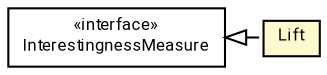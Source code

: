 #!/usr/local/bin/dot
#
# Class diagram 
# Generated by UMLGraph version R5_7_2-60-g0e99a6 (http://www.spinellis.gr/umlgraph/)
#

digraph G {
	graph [fontnames="svg"]
	edge [fontname="Roboto",fontsize=7,labelfontname="Roboto",labelfontsize=7,color="black"];
	node [fontname="Roboto",fontcolor="black",fontsize=8,shape=plaintext,margin=0,width=0,height=0];
	nodesep=0.15;
	ranksep=0.25;
	rankdir=LR;
	// de.lmu.ifi.dbs.elki.algorithm.itemsetmining.associationrules.interest.InterestingnessMeasure
	c6300793 [label=<<table title="de.lmu.ifi.dbs.elki.algorithm.itemsetmining.associationrules.interest.InterestingnessMeasure" border="0" cellborder="1" cellspacing="0" cellpadding="2" href="InterestingnessMeasure.html" target="_parent">
		<tr><td><table border="0" cellspacing="0" cellpadding="1">
		<tr><td align="center" balign="center"> &#171;interface&#187; </td></tr>
		<tr><td align="center" balign="center"> <font face="Roboto">InterestingnessMeasure</font> </td></tr>
		</table></td></tr>
		</table>>, URL="InterestingnessMeasure.html"];
	// de.lmu.ifi.dbs.elki.algorithm.itemsetmining.associationrules.interest.Lift
	c6300801 [label=<<table title="de.lmu.ifi.dbs.elki.algorithm.itemsetmining.associationrules.interest.Lift" border="0" cellborder="1" cellspacing="0" cellpadding="2" bgcolor="lemonChiffon" href="Lift.html" target="_parent">
		<tr><td><table border="0" cellspacing="0" cellpadding="1">
		<tr><td align="center" balign="center"> <font face="Roboto">Lift</font> </td></tr>
		</table></td></tr>
		</table>>, URL="Lift.html"];
	// de.lmu.ifi.dbs.elki.algorithm.itemsetmining.associationrules.interest.Lift implements de.lmu.ifi.dbs.elki.algorithm.itemsetmining.associationrules.interest.InterestingnessMeasure
	c6300793 -> c6300801 [arrowtail=empty,style=dashed,dir=back,weight=9];
}

